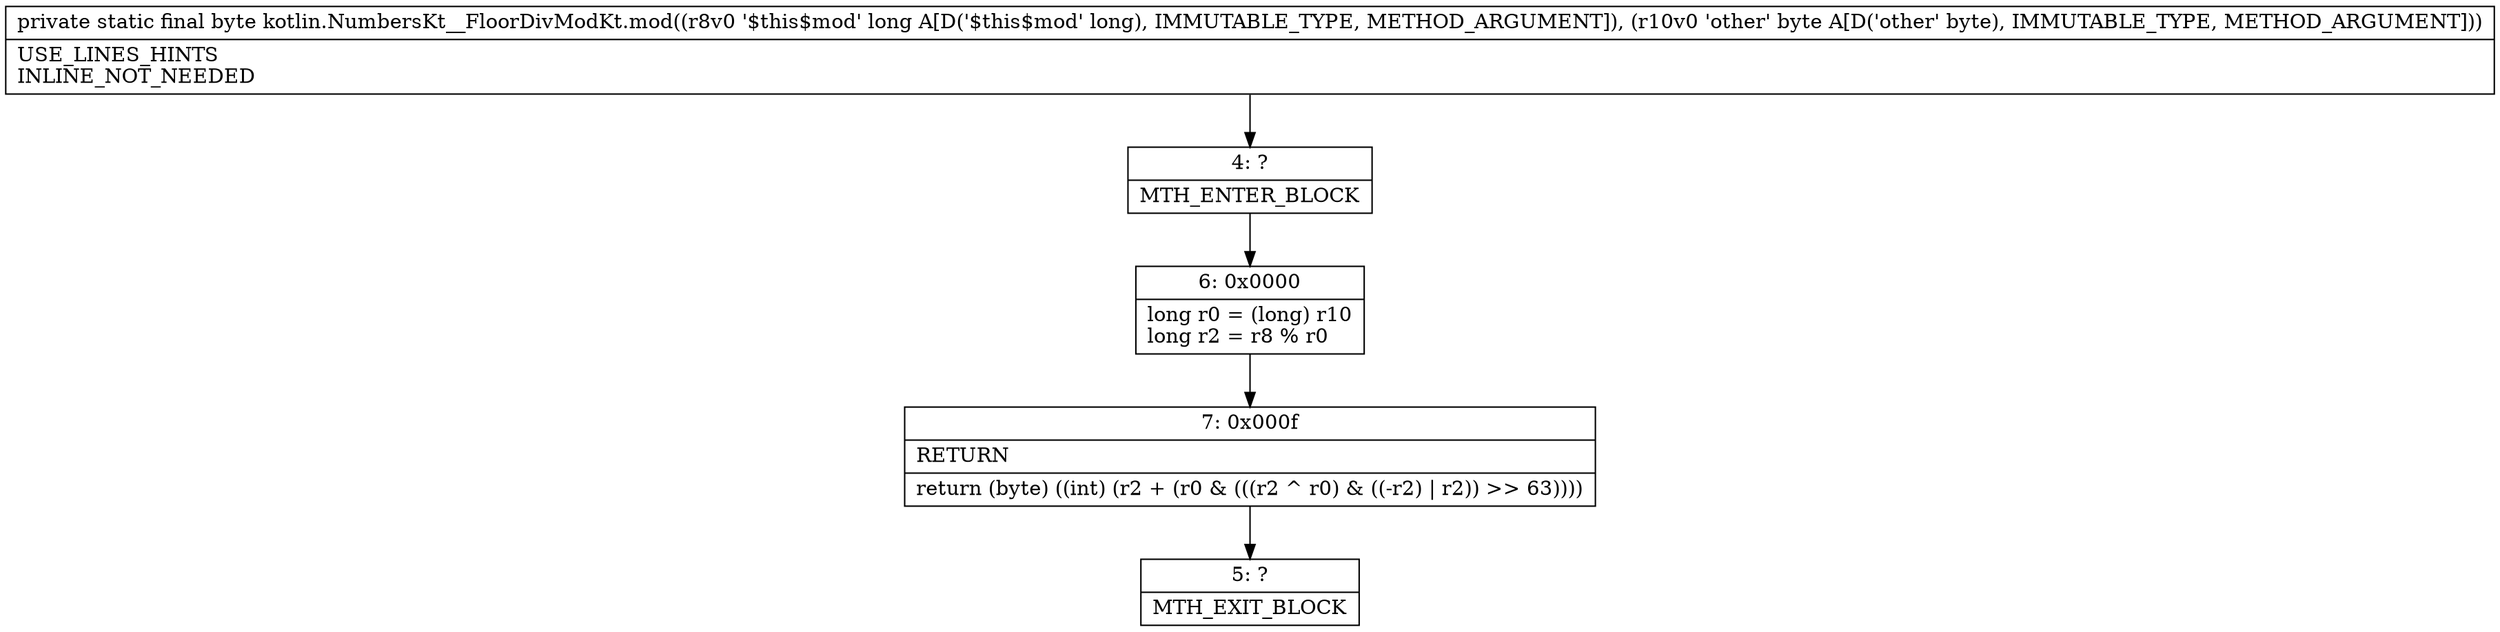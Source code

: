digraph "CFG forkotlin.NumbersKt__FloorDivModKt.mod(JB)B" {
Node_4 [shape=record,label="{4\:\ ?|MTH_ENTER_BLOCK\l}"];
Node_6 [shape=record,label="{6\:\ 0x0000|long r0 = (long) r10\llong r2 = r8 % r0\l}"];
Node_7 [shape=record,label="{7\:\ 0x000f|RETURN\l|return (byte) ((int) (r2 + (r0 & (((r2 ^ r0) & ((\-r2) \| r2)) \>\> 63))))\l}"];
Node_5 [shape=record,label="{5\:\ ?|MTH_EXIT_BLOCK\l}"];
MethodNode[shape=record,label="{private static final byte kotlin.NumbersKt__FloorDivModKt.mod((r8v0 '$this$mod' long A[D('$this$mod' long), IMMUTABLE_TYPE, METHOD_ARGUMENT]), (r10v0 'other' byte A[D('other' byte), IMMUTABLE_TYPE, METHOD_ARGUMENT]))  | USE_LINES_HINTS\lINLINE_NOT_NEEDED\l}"];
MethodNode -> Node_4;Node_4 -> Node_6;
Node_6 -> Node_7;
Node_7 -> Node_5;
}

